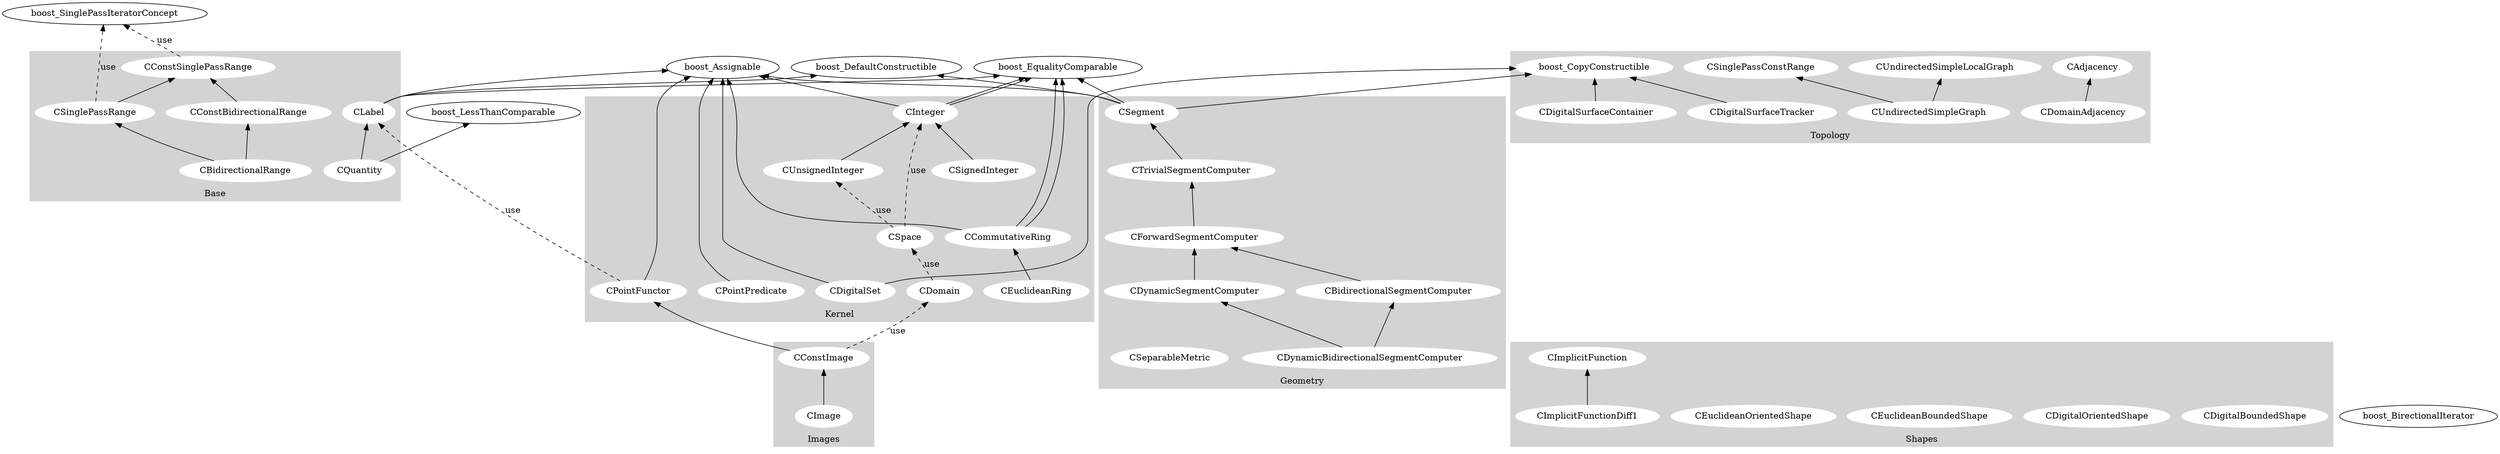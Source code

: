 ### Dot graph of DGtal concepts
# D. Coeurjolly


 
digraph G {
  rankdir=BT;
  
  subgraph cluster_0 {
    style=filled;
    color=lightgrey;
    node [style=filled,color=white];

    CUnsignedInteger -> CInteger;
    CEuclideanRing -> CCommutativeRing ;
    CSignedInteger ->  CInteger;

    CSpace;
    CSpace -> CInteger [label="use",style=dashed];
    CSpace -> CUnsignedInteger[label="use",style=dashed];

    CPointFunctor;
    CPointPredicate;

    CDomain;
	
    CDigitalSet;
    label = "Kernel";
  }

  subgraph cluster_1 {
    style=filled;
    color=lightgrey;
    node [style=filled,color=white];

    CSinglePassRange -> CConstSinglePassRange;
    CConstBidirectionalRange -> CConstSinglePassRange;
    CBidirectionalRange -> CConstBidirectionalRange;
    CBidirectionalRange -> CSinglePassRange;

    CLabel;
    CQuantity -> CLabel;
    label = "Base";
  }

  subgraph cluster_2 {
    style=filled;
    color=lightgrey;
    node [style=filled,color=white];

    CConstImage -> CPointFunctor;
    CImage -> CConstImage; 

    label="Images";
  }
	
  subgraph cluster_3 {
    style=filled;
    color=lightgrey;
    node [style=filled,color=white];
    CDigitalBoundedShape;
    CDigitalOrientedShape;
    CEuclideanBoundedShape;
    CEuclideanOrientedShape;
    CImplicitFunctionDiff1 -> CImplicitFunction;
	  
    label="Shapes";
  }
	
  subgraph cluster_4 {
    style=filled;
    color=lightgrey;
    node [style=filled,color=white];
          
    CDigitalSurfaceContainer -> boost_CopyConstructible;
    CDigitalSurfaceTracker -> boost_CopyConstructible;
    CDomainAdjacency -> CAdjacency ; 
    CUndirectedSimpleGraph -> CSinglePassConstRange;
    CUndirectedSimpleGraph -> CUndirectedSimpleLocalGraph;

    label="Topology";
  }
  subgraph cluster_5 {
    style=filled;
    color=lightgrey;
    node [style=filled,color=white];
               
    CForwardSegmentComputer -> CTrivialSegmentComputer -> CSegment; 
    CBidirectionalSegmentComputer -> CForwardSegmentComputer; 
    CDynamicSegmentComputer-> CForwardSegmentComputer;
    CDynamicBidirectionalSegmentComputer->          CDynamicSegmentComputer;
    CDynamicBidirectionalSegmentComputer->          CBidirectionalSegmentComputer;

    CSeparableMetric;
    label="Geometry";
  }
	
    CPointFunctor -> CLabel [label="use",style=dashed];
    CConstImage -> CDomain [label="use",style=dashed];
    CDomain -> CSpace [label="use",style=dashed];



  CConstSinglePassRange -> boost_SinglePassIteratorConcept [label="use",style=dashed];
  CSinglePassRange -> boost_SinglePassIteratorConcept [label="use",style=dashed] ;
 
  CDigitalSet -> boost_CopyConstructible;
  CSegment ->  boost_CopyConstructible ;

  CLabel -> boost_DefaultConstructible;
  CSegment ->boost_DefaultConstructible;

  CDigitalSet -> boost_Assignable ;
  CLabel -> boost_Assignable;
  CInteger -> boost_Assignable;
  CSegment -> boost_Assignable;
  CCommutativeRing -> boost_Assignable;
  CPointFunctor -> boost_Assignable;
  CPointPredicate -> boost_Assignable;
  
  boost_BirectionalIterator;

  CQuantity -> boost_LessThanComparable;

  CInteger-> boost_EqualityComparable;
  CLabel-> boost_EqualityComparable;
  CSegment-> boost_EqualityComparable;
  CCommutativeRing-> boost_EqualityComparable;
  CCommutativeRing-> boost_EqualityComparable;
  CInteger-> boost_EqualityComparable;
}
